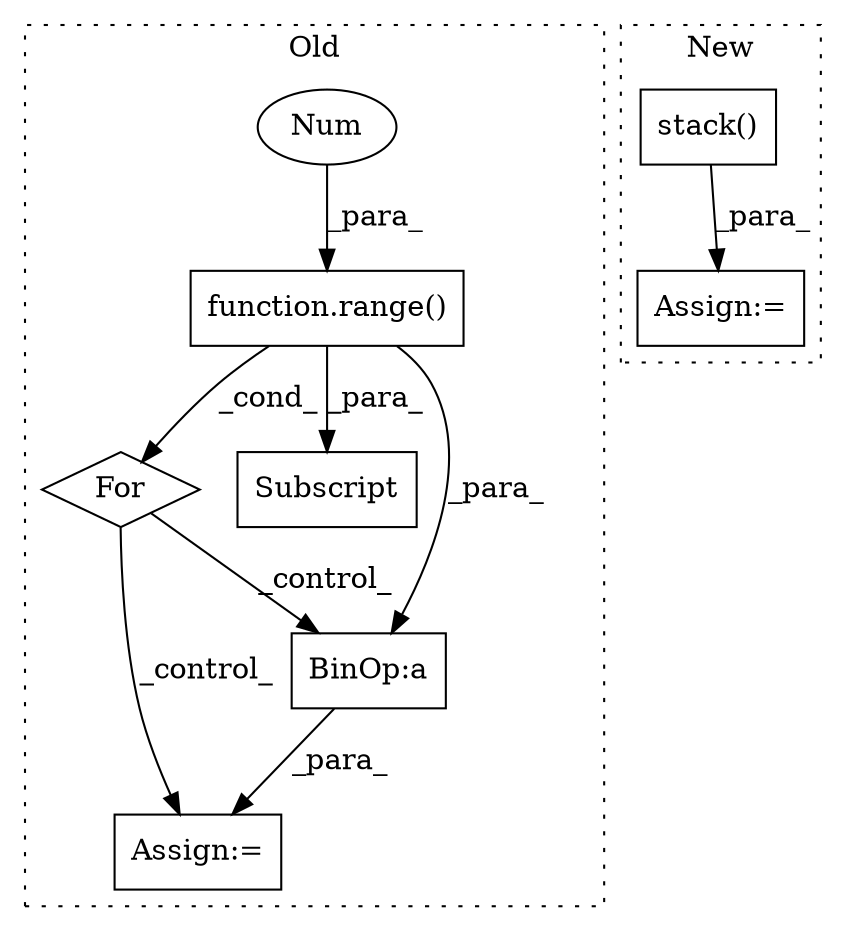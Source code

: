 digraph G {
subgraph cluster0 {
1 [label="function.range()" a="75" s="1807,1823" l="6,1" shape="box"];
3 [label="For" a="107" s="1798,1824" l="4,15" shape="diamond"];
5 [label="Subscript" a="63" s="1994,0" l="15,0" shape="box"];
6 [label="Assign:=" a="68" s="1885" l="3" shape="box"];
7 [label="Num" a="76" s="1813" l="1" shape="ellipse"];
8 [label="BinOp:a" a="82" s="1900" l="3" shape="box"];
label = "Old";
style="dotted";
}
subgraph cluster1 {
2 [label="stack()" a="75" s="1908,1937" l="12,8" shape="box"];
4 [label="Assign:=" a="68" s="1905" l="3" shape="box"];
label = "New";
style="dotted";
}
1 -> 3 [label="_cond_"];
1 -> 5 [label="_para_"];
1 -> 8 [label="_para_"];
2 -> 4 [label="_para_"];
3 -> 6 [label="_control_"];
3 -> 8 [label="_control_"];
7 -> 1 [label="_para_"];
8 -> 6 [label="_para_"];
}